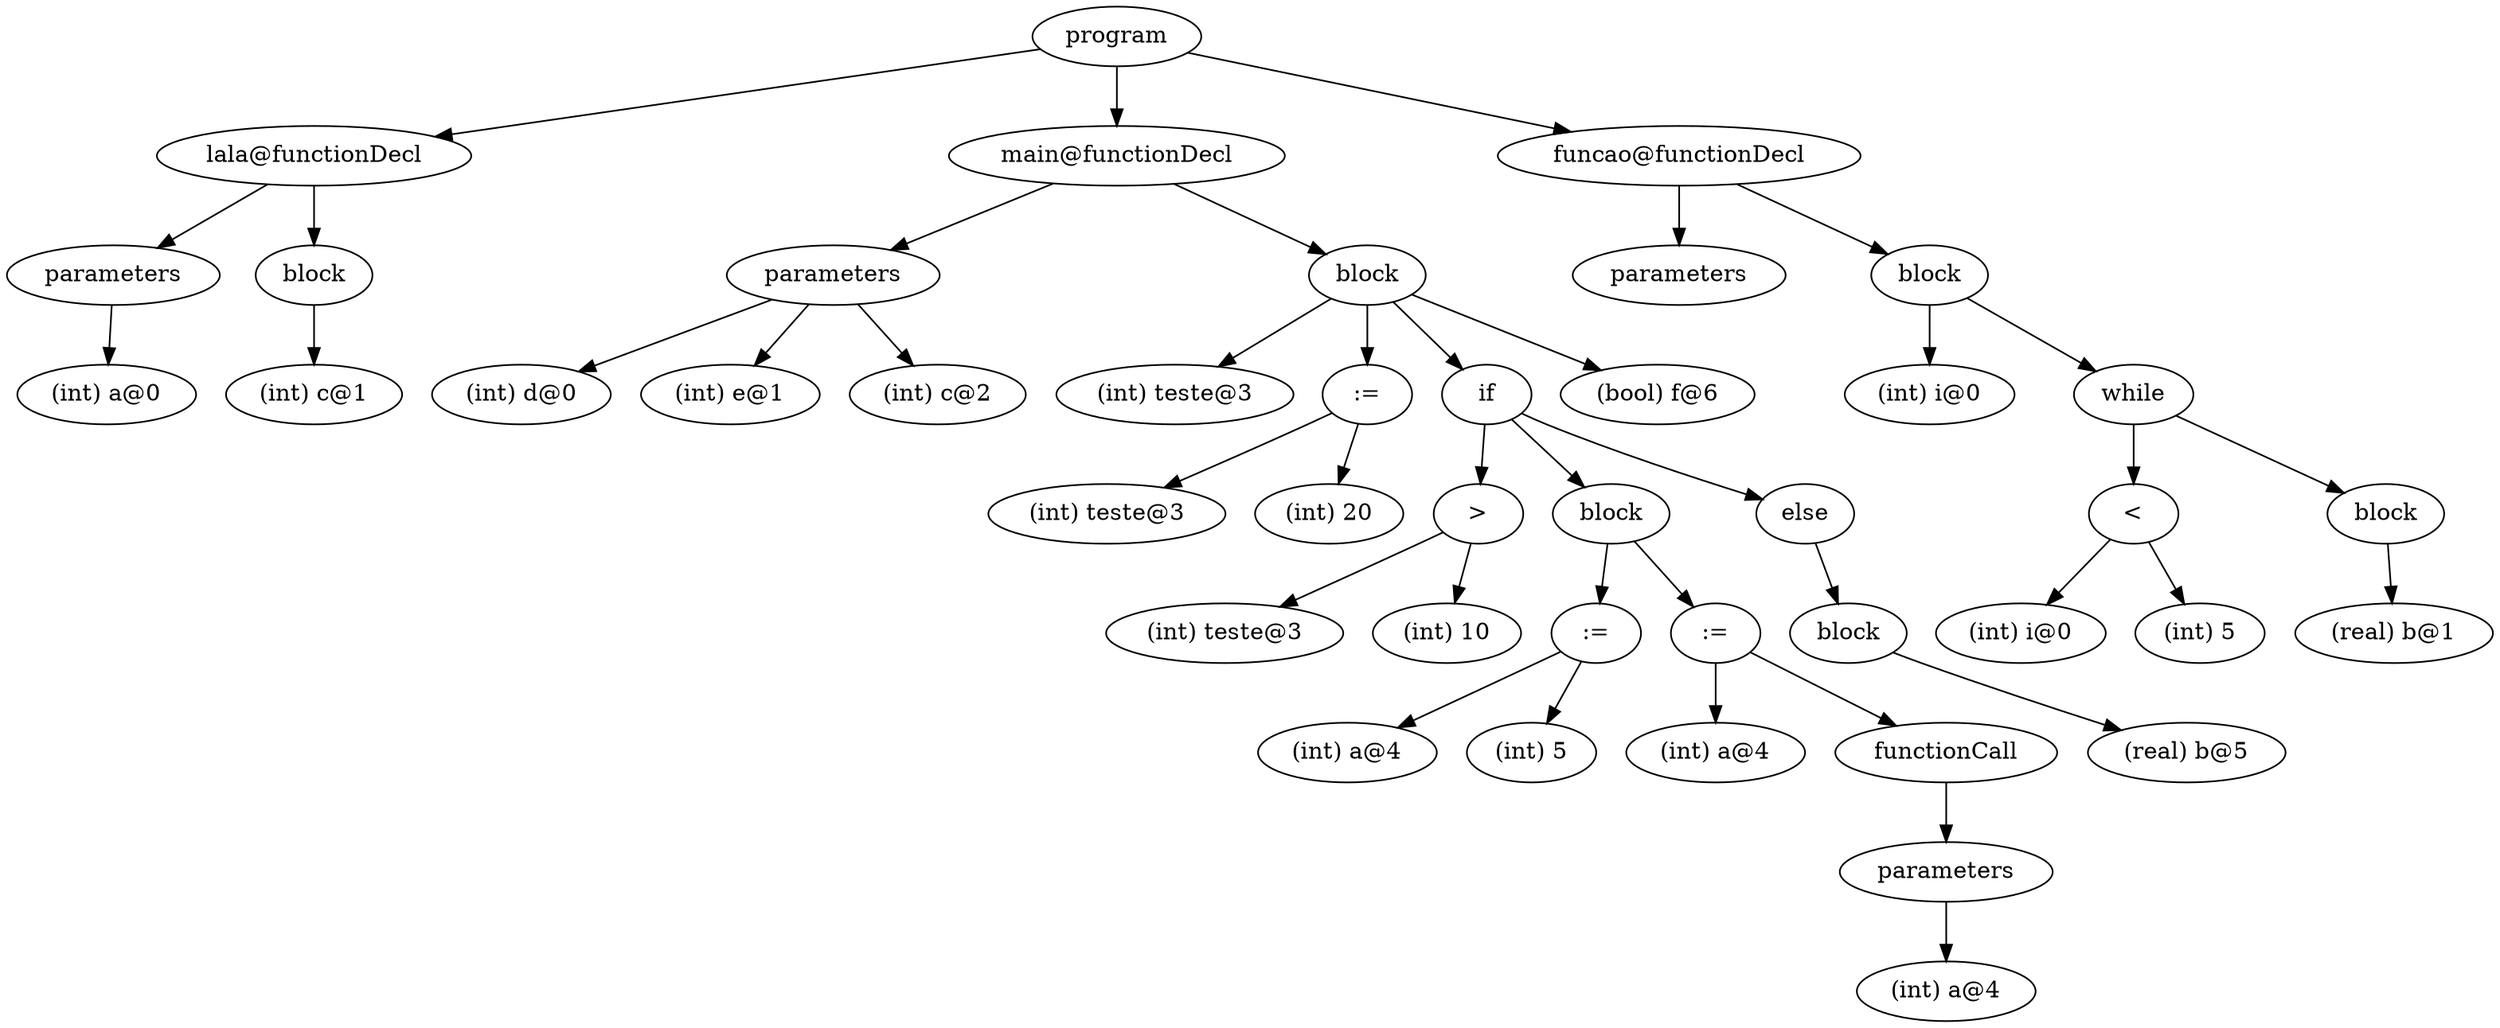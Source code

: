 digraph {
graph [ordering="out"];
node0[label="program"];
node1[label="lala@functionDecl"];
node2[label="parameters"];
node3[label="(int) a@0"];
node2 -> node3;
node1 -> node2;
node4[label="block"];
node5[label="(int) c@1"];
node4 -> node5;
node1 -> node4;
node0 -> node1;
node6[label="main@functionDecl"];
node7[label="parameters"];
node8[label="(int) d@0"];
node7 -> node8;
node9[label="(int) e@1"];
node7 -> node9;
node10[label="(int) c@2"];
node7 -> node10;
node6 -> node7;
node11[label="block"];
node12[label="(int) teste@3"];
node11 -> node12;
node13[label=":="];
node14[label="(int) teste@3"];
node13 -> node14;
node15[label="(int) 20"];
node13 -> node15;
node11 -> node13;
node16[label="if"];
node17[label=">"];
node18[label="(int) teste@3"];
node17 -> node18;
node19[label="(int) 10"];
node17 -> node19;
node16 -> node17;
node20[label="block"];
node21[label=":="];
node22[label="(int) a@4"];
node21 -> node22;
node23[label="(int) 5"];
node21 -> node23;
node20 -> node21;
node24[label=":="];
node25[label="(int) a@4"];
node24 -> node25;
node26[label="functionCall"];
node27[label="parameters"];
node28[label="(int) a@4"];
node27 -> node28;
node26 -> node27;
node24 -> node26;
node20 -> node24;
node16 -> node20;
node29[label="else"];
node30[label="block"];
node31[label="(real) b@5"];
node30 -> node31;
node29 -> node30;
node16 -> node29;
node11 -> node16;
node32[label="(bool) f@6"];
node11 -> node32;
node6 -> node11;
node0 -> node6;
node33[label="funcao@functionDecl"];
node34[label="parameters"];
node33 -> node34;
node35[label="block"];
node36[label="(int) i@0"];
node35 -> node36;
node37[label="while"];
node38[label="<"];
node39[label="(int) i@0"];
node38 -> node39;
node40[label="(int) 5"];
node38 -> node40;
node37 -> node38;
node41[label="block"];
node42[label="(real) b@1"];
node41 -> node42;
node37 -> node41;
node35 -> node37;
node33 -> node35;
node0 -> node33;
}
